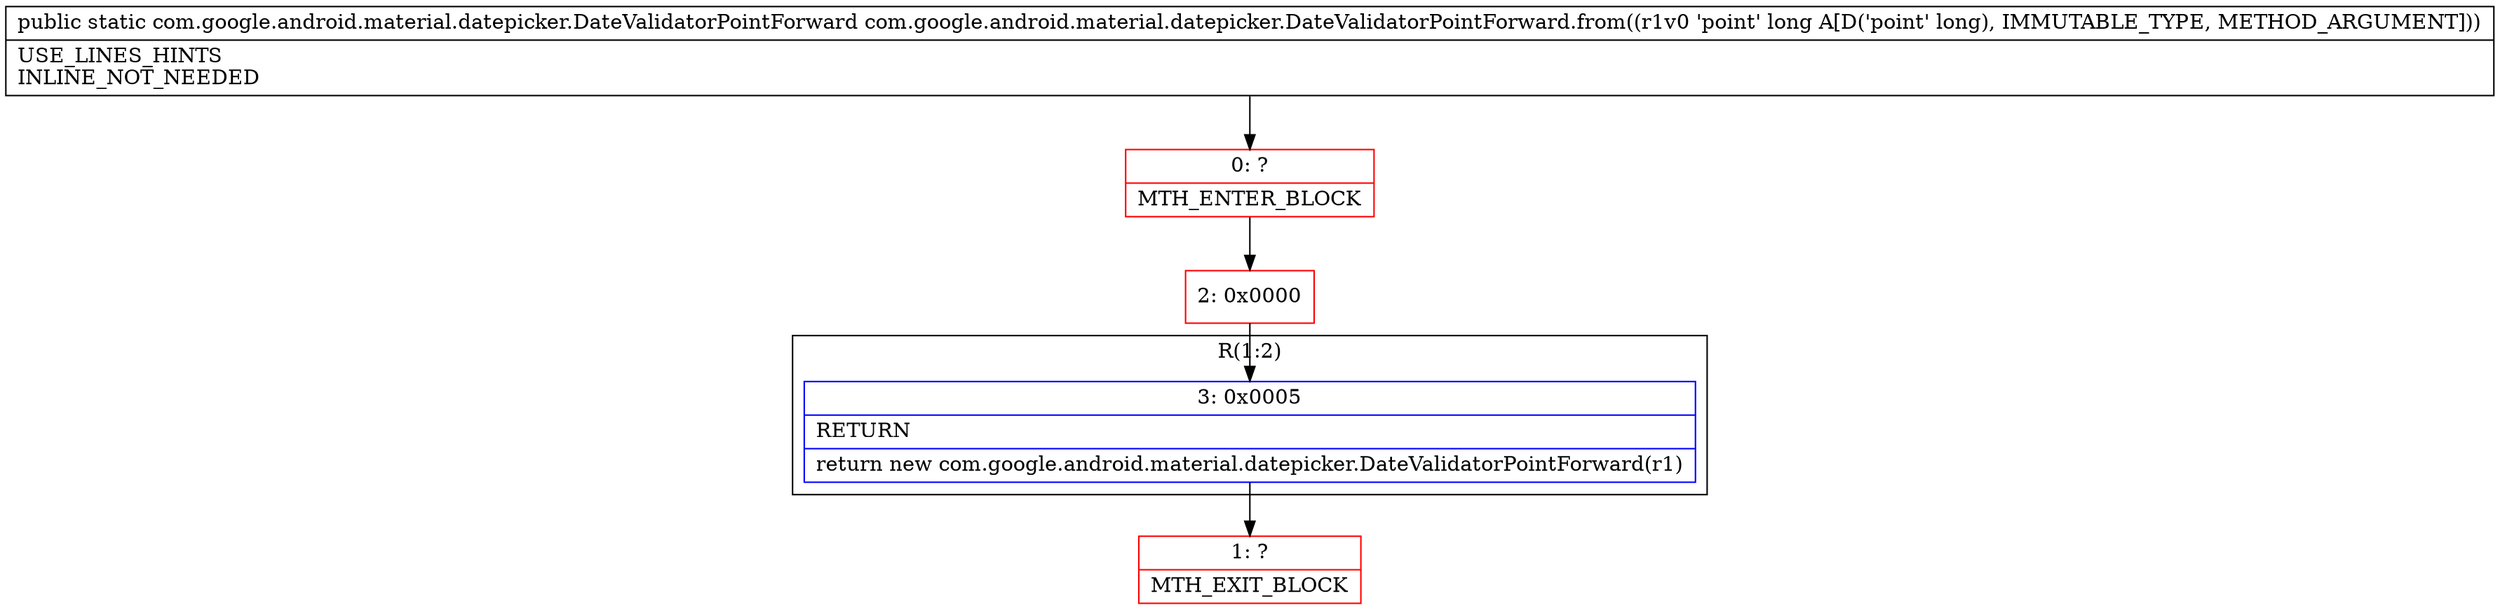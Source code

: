 digraph "CFG forcom.google.android.material.datepicker.DateValidatorPointForward.from(J)Lcom\/google\/android\/material\/datepicker\/DateValidatorPointForward;" {
subgraph cluster_Region_754356920 {
label = "R(1:2)";
node [shape=record,color=blue];
Node_3 [shape=record,label="{3\:\ 0x0005|RETURN\l|return new com.google.android.material.datepicker.DateValidatorPointForward(r1)\l}"];
}
Node_0 [shape=record,color=red,label="{0\:\ ?|MTH_ENTER_BLOCK\l}"];
Node_2 [shape=record,color=red,label="{2\:\ 0x0000}"];
Node_1 [shape=record,color=red,label="{1\:\ ?|MTH_EXIT_BLOCK\l}"];
MethodNode[shape=record,label="{public static com.google.android.material.datepicker.DateValidatorPointForward com.google.android.material.datepicker.DateValidatorPointForward.from((r1v0 'point' long A[D('point' long), IMMUTABLE_TYPE, METHOD_ARGUMENT]))  | USE_LINES_HINTS\lINLINE_NOT_NEEDED\l}"];
MethodNode -> Node_0;Node_3 -> Node_1;
Node_0 -> Node_2;
Node_2 -> Node_3;
}

